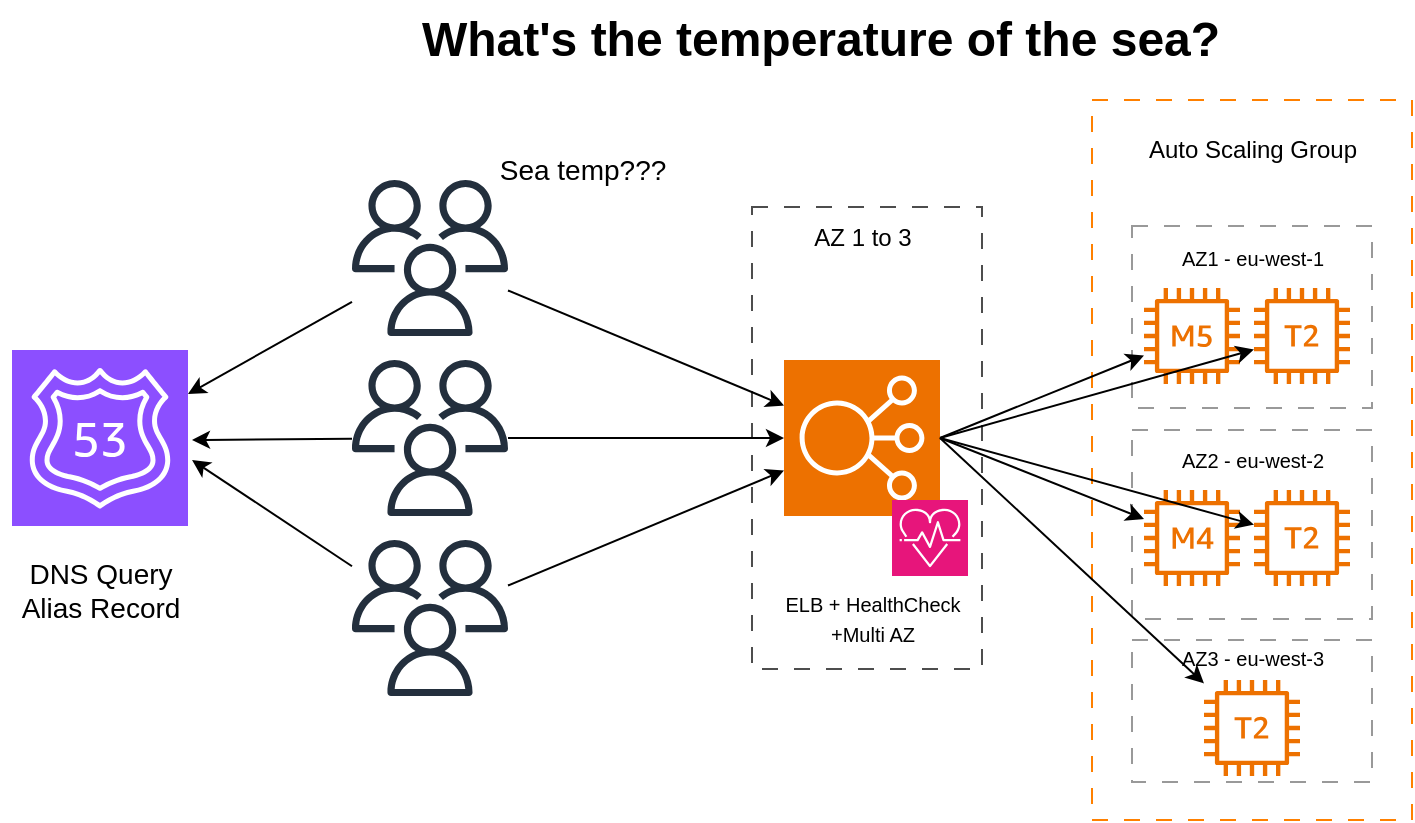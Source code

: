 <mxfile version="28.0.9">
  <diagram name="Page-1" id="4rvkuMBz8LCscHwJat69">
    <mxGraphModel dx="925" dy="545" grid="1" gridSize="10" guides="1" tooltips="1" connect="1" arrows="1" fold="1" page="1" pageScale="1" pageWidth="827" pageHeight="1169" math="0" shadow="0">
      <root>
        <mxCell id="0" />
        <mxCell id="1" parent="0" />
        <mxCell id="9LHsw5MiicVxculTZKlC-4" value="" style="sketch=0;outlineConnect=0;fontColor=#232F3E;gradientColor=none;fillColor=#232F3D;strokeColor=none;dashed=0;verticalLabelPosition=bottom;verticalAlign=top;align=center;html=1;fontSize=12;fontStyle=0;aspect=fixed;pointerEvents=1;shape=mxgraph.aws4.users;" parent="1" vertex="1">
          <mxGeometry x="180" y="250" width="78" height="78" as="geometry" />
        </mxCell>
        <mxCell id="9LHsw5MiicVxculTZKlC-5" value="" style="sketch=0;outlineConnect=0;fontColor=#232F3E;gradientColor=none;fillColor=#232F3D;strokeColor=none;dashed=0;verticalLabelPosition=bottom;verticalAlign=top;align=center;html=1;fontSize=12;fontStyle=0;aspect=fixed;pointerEvents=1;shape=mxgraph.aws4.users;" parent="1" vertex="1">
          <mxGeometry x="180" y="340" width="78" height="78" as="geometry" />
        </mxCell>
        <mxCell id="9LHsw5MiicVxculTZKlC-6" value="" style="sketch=0;outlineConnect=0;fontColor=#232F3E;gradientColor=none;fillColor=#232F3D;strokeColor=none;dashed=0;verticalLabelPosition=bottom;verticalAlign=top;align=center;html=1;fontSize=12;fontStyle=0;aspect=fixed;pointerEvents=1;shape=mxgraph.aws4.users;" parent="1" vertex="1">
          <mxGeometry x="180" y="430" width="78" height="78" as="geometry" />
        </mxCell>
        <mxCell id="9LHsw5MiicVxculTZKlC-7" value="&lt;font style=&quot;font-size: 24px;&quot;&gt;&lt;b style=&quot;&quot;&gt;What&#39;s the temperature of the sea?&lt;/b&gt;&lt;/font&gt;" style="text;html=1;align=center;verticalAlign=middle;resizable=0;points=[];autosize=1;strokeColor=none;fillColor=none;" parent="1" vertex="1">
          <mxGeometry x="204" y="160" width="420" height="40" as="geometry" />
        </mxCell>
        <mxCell id="9LHsw5MiicVxculTZKlC-9" value="&lt;font style=&quot;font-size: 14px;&quot;&gt;Sea temp???&lt;/font&gt;" style="text;html=1;align=center;verticalAlign=middle;resizable=0;points=[];autosize=1;strokeColor=none;fillColor=none;" parent="1" vertex="1">
          <mxGeometry x="240" y="230" width="110" height="30" as="geometry" />
        </mxCell>
        <mxCell id="9LHsw5MiicVxculTZKlC-12" value="" style="sketch=0;points=[[0,0,0],[0.25,0,0],[0.5,0,0],[0.75,0,0],[1,0,0],[0,1,0],[0.25,1,0],[0.5,1,0],[0.75,1,0],[1,1,0],[0,0.25,0],[0,0.5,0],[0,0.75,0],[1,0.25,0],[1,0.5,0],[1,0.75,0]];outlineConnect=0;fontColor=#232F3E;fillColor=#8C4FFF;strokeColor=#ffffff;dashed=0;verticalLabelPosition=bottom;verticalAlign=top;align=center;html=1;fontSize=12;fontStyle=0;aspect=fixed;shape=mxgraph.aws4.resourceIcon;resIcon=mxgraph.aws4.route_53;" parent="1" vertex="1">
          <mxGeometry x="10" y="335" width="88" height="88" as="geometry" />
        </mxCell>
        <mxCell id="1w9RkOxgZ2dXPinAUS5Z-1" value="" style="whiteSpace=wrap;html=1;fillColor=none;dashed=1;dashPattern=8 8;strokeColor=#4D4D4D;" vertex="1" parent="1">
          <mxGeometry x="380" y="263.5" width="115" height="231" as="geometry" />
        </mxCell>
        <mxCell id="1w9RkOxgZ2dXPinAUS5Z-2" value="AZ 1 to 3" style="text;html=1;align=center;verticalAlign=middle;resizable=0;points=[];autosize=1;strokeColor=none;fillColor=none;" vertex="1" parent="1">
          <mxGeometry x="400" y="263.5" width="70" height="30" as="geometry" />
        </mxCell>
        <mxCell id="1w9RkOxgZ2dXPinAUS5Z-3" value="" style="sketch=0;points=[[0,0,0],[0.25,0,0],[0.5,0,0],[0.75,0,0],[1,0,0],[0,1,0],[0.25,1,0],[0.5,1,0],[0.75,1,0],[1,1,0],[0,0.25,0],[0,0.5,0],[0,0.75,0],[1,0.25,0],[1,0.5,0],[1,0.75,0]];outlineConnect=0;fontColor=#232F3E;fillColor=#ED7100;strokeColor=#ffffff;dashed=0;verticalLabelPosition=bottom;verticalAlign=top;align=center;html=1;fontSize=12;fontStyle=0;aspect=fixed;shape=mxgraph.aws4.resourceIcon;resIcon=mxgraph.aws4.elastic_load_balancing;" vertex="1" parent="1">
          <mxGeometry x="396" y="340" width="78" height="78" as="geometry" />
        </mxCell>
        <mxCell id="1w9RkOxgZ2dXPinAUS5Z-4" value="&lt;font style=&quot;font-size: 10px;&quot;&gt;ELB + HealthCheck&lt;/font&gt;&lt;div&gt;&lt;font style=&quot;font-size: 10px;&quot;&gt;+Multi AZ&lt;/font&gt;&lt;/div&gt;" style="text;html=1;align=center;verticalAlign=middle;resizable=0;points=[];autosize=1;strokeColor=none;fillColor=none;convertToSvg=0;labelBorderColor=none;spacingBottom=0;container=0;flipV=1;" vertex="1" parent="1">
          <mxGeometry x="385" y="449" width="110" height="40" as="geometry" />
        </mxCell>
        <mxCell id="1w9RkOxgZ2dXPinAUS5Z-5" value="" style="sketch=0;points=[[0,0,0],[0.25,0,0],[0.5,0,0],[0.75,0,0],[1,0,0],[0,1,0],[0.25,1,0],[0.5,1,0],[0.75,1,0],[1,1,0],[0,0.25,0],[0,0.5,0],[0,0.75,0],[1,0.25,0],[1,0.5,0],[1,0.75,0]];points=[[0,0,0],[0.25,0,0],[0.5,0,0],[0.75,0,0],[1,0,0],[0,1,0],[0.25,1,0],[0.5,1,0],[0.75,1,0],[1,1,0],[0,0.25,0],[0,0.5,0],[0,0.75,0],[1,0.25,0],[1,0.5,0],[1,0.75,0]];outlineConnect=0;fontColor=#232F3E;fillColor=#E7157B;strokeColor=#ffffff;dashed=0;verticalLabelPosition=bottom;verticalAlign=top;align=center;html=1;fontSize=12;fontStyle=0;aspect=fixed;shape=mxgraph.aws4.resourceIcon;resIcon=mxgraph.aws4.personal_health_dashboard;" vertex="1" parent="1">
          <mxGeometry x="450" y="410" width="38" height="38" as="geometry" />
        </mxCell>
        <mxCell id="1w9RkOxgZ2dXPinAUS5Z-16" value="" style="whiteSpace=wrap;html=1;fillColor=none;dashed=1;dashPattern=8 8;strokeColor=#FF8000;" vertex="1" parent="1">
          <mxGeometry x="550" y="210" width="160" height="360" as="geometry" />
        </mxCell>
        <mxCell id="1w9RkOxgZ2dXPinAUS5Z-17" value="" style="whiteSpace=wrap;html=1;fillColor=none;dashed=1;dashPattern=8 8;strokeColor=#999999;" vertex="1" parent="1">
          <mxGeometry x="570" y="273" width="120" height="91" as="geometry" />
        </mxCell>
        <mxCell id="1w9RkOxgZ2dXPinAUS5Z-18" value="" style="whiteSpace=wrap;html=1;fillColor=none;dashed=1;dashPattern=8 8;strokeColor=#999999;" vertex="1" parent="1">
          <mxGeometry x="570" y="375" width="120" height="94.5" as="geometry" />
        </mxCell>
        <mxCell id="1w9RkOxgZ2dXPinAUS5Z-19" value="" style="whiteSpace=wrap;html=1;fillColor=none;dashed=1;dashPattern=8 8;strokeColor=#999999;" vertex="1" parent="1">
          <mxGeometry x="570" y="480" width="120" height="71" as="geometry" />
        </mxCell>
        <mxCell id="1w9RkOxgZ2dXPinAUS5Z-20" value="Auto Scaling Group" style="text;html=1;align=center;verticalAlign=middle;resizable=0;points=[];autosize=1;strokeColor=none;fillColor=none;" vertex="1" parent="1">
          <mxGeometry x="565" y="220" width="130" height="30" as="geometry" />
        </mxCell>
        <mxCell id="1w9RkOxgZ2dXPinAUS5Z-21" value="&lt;font style=&quot;font-size: 10px;&quot;&gt;AZ3 - eu-west-3&lt;/font&gt;" style="text;html=1;align=center;verticalAlign=middle;resizable=0;points=[];autosize=1;strokeColor=none;fillColor=none;" vertex="1" parent="1">
          <mxGeometry x="585" y="474" width="90" height="30" as="geometry" />
        </mxCell>
        <mxCell id="1w9RkOxgZ2dXPinAUS5Z-22" value="&lt;font style=&quot;font-size: 10px;&quot;&gt;AZ2 - eu-west-2&lt;/font&gt;" style="text;html=1;align=center;verticalAlign=middle;resizable=0;points=[];autosize=1;strokeColor=none;fillColor=none;" vertex="1" parent="1">
          <mxGeometry x="585" y="375" width="90" height="30" as="geometry" />
        </mxCell>
        <mxCell id="1w9RkOxgZ2dXPinAUS5Z-23" value="&lt;font style=&quot;font-size: 10px;&quot;&gt;AZ1 - eu-west-1&lt;/font&gt;" style="text;html=1;align=center;verticalAlign=middle;resizable=0;points=[];autosize=1;strokeColor=none;fillColor=none;" vertex="1" parent="1">
          <mxGeometry x="585" y="274" width="90" height="30" as="geometry" />
        </mxCell>
        <mxCell id="1w9RkOxgZ2dXPinAUS5Z-24" value="" style="sketch=0;outlineConnect=0;fontColor=#232F3E;gradientColor=none;fillColor=#ED7100;strokeColor=none;dashed=0;verticalLabelPosition=bottom;verticalAlign=top;align=center;html=1;fontSize=12;fontStyle=0;aspect=fixed;pointerEvents=1;shape=mxgraph.aws4.t2_instance;" vertex="1" parent="1">
          <mxGeometry x="606" y="500" width="48" height="48" as="geometry" />
        </mxCell>
        <mxCell id="1w9RkOxgZ2dXPinAUS5Z-25" value="" style="sketch=0;outlineConnect=0;fontColor=#232F3E;gradientColor=none;fillColor=#ED7100;strokeColor=none;dashed=0;verticalLabelPosition=bottom;verticalAlign=top;align=center;html=1;fontSize=12;fontStyle=0;aspect=fixed;pointerEvents=1;shape=mxgraph.aws4.m4_instance;" vertex="1" parent="1">
          <mxGeometry x="576" y="405" width="48" height="48" as="geometry" />
        </mxCell>
        <mxCell id="1w9RkOxgZ2dXPinAUS5Z-26" value="" style="sketch=0;outlineConnect=0;fontColor=#232F3E;gradientColor=none;fillColor=#ED7100;strokeColor=none;dashed=0;verticalLabelPosition=bottom;verticalAlign=top;align=center;html=1;fontSize=12;fontStyle=0;aspect=fixed;pointerEvents=1;shape=mxgraph.aws4.t2_instance;" vertex="1" parent="1">
          <mxGeometry x="631" y="304" width="48" height="48" as="geometry" />
        </mxCell>
        <mxCell id="1w9RkOxgZ2dXPinAUS5Z-27" value="" style="sketch=0;outlineConnect=0;fontColor=#232F3E;gradientColor=none;fillColor=#ED7100;strokeColor=none;dashed=0;verticalLabelPosition=bottom;verticalAlign=top;align=center;html=1;fontSize=12;fontStyle=0;aspect=fixed;pointerEvents=1;shape=mxgraph.aws4.t2_instance;" vertex="1" parent="1">
          <mxGeometry x="631" y="405" width="48" height="48" as="geometry" />
        </mxCell>
        <mxCell id="1w9RkOxgZ2dXPinAUS5Z-34" value="" style="edgeStyle=none;orthogonalLoop=1;jettySize=auto;html=1;rounded=0;" edge="1" parent="1" source="9LHsw5MiicVxculTZKlC-4" target="1w9RkOxgZ2dXPinAUS5Z-3">
          <mxGeometry width="100" relative="1" as="geometry">
            <mxPoint x="270" y="288.58" as="sourcePoint" />
            <mxPoint x="370" y="288.58" as="targetPoint" />
            <Array as="points" />
          </mxGeometry>
        </mxCell>
        <mxCell id="1w9RkOxgZ2dXPinAUS5Z-35" value="" style="edgeStyle=none;orthogonalLoop=1;jettySize=auto;html=1;rounded=0;" edge="1" parent="1" source="9LHsw5MiicVxculTZKlC-6" target="1w9RkOxgZ2dXPinAUS5Z-3">
          <mxGeometry width="100" relative="1" as="geometry">
            <mxPoint x="270" y="474" as="sourcePoint" />
            <mxPoint x="370" y="474" as="targetPoint" />
            <Array as="points" />
          </mxGeometry>
        </mxCell>
        <mxCell id="1w9RkOxgZ2dXPinAUS5Z-36" value="" style="edgeStyle=none;orthogonalLoop=1;jettySize=auto;html=1;rounded=0;entryX=0;entryY=0.5;entryDx=0;entryDy=0;entryPerimeter=0;" edge="1" parent="1" source="9LHsw5MiicVxculTZKlC-5" target="1w9RkOxgZ2dXPinAUS5Z-3">
          <mxGeometry width="100" relative="1" as="geometry">
            <mxPoint x="270" y="378.58" as="sourcePoint" />
            <mxPoint x="370" y="378.58" as="targetPoint" />
            <Array as="points" />
          </mxGeometry>
        </mxCell>
        <mxCell id="1w9RkOxgZ2dXPinAUS5Z-37" value="&lt;span style=&quot;color: rgba(0, 0, 0, 0); font-family: monospace; font-size: 0px; text-align: start; background-color: rgb(236, 236, 236);&quot;&gt;%3CmxGraphModel%3E%3Croot%3E%3CmxCell%20id%3D%220%22%2F%3E%3CmxCell%20id%3D%221%22%20parent%3D%220%22%2F%3E%3CmxCell%20id%3D%222%22%20value%3D%22%22%20style%3D%22sketch%3D0%3BoutlineConnect%3D0%3BfontColor%3D%23232F3E%3BgradientColor%3Dnone%3BfillColor%3D%23ED7100%3BstrokeColor%3Dnone%3Bdashed%3D0%3BverticalLabelPosition%3Dbottom%3BverticalAlign%3Dtop%3Balign%3Dcenter%3Bhtml%3D1%3BfontSize%3D12%3BfontStyle%3D0%3Baspect%3Dfixed%3BpointerEvents%3D1%3Bshape%3Dmxgraph.aws4.t2_instance%3B%22%20vertex%3D%221%22%20parent%3D%221%22%3E%3CmxGeometry%20x%3D%22631%22%20y%3D%22304%22%20width%3D%2248%22%20height%3D%2248%22%20as%3D%22geometry%22%2F%3E%3C%2FmxCell%3E%3C%2Froot%3E%3C%2FmxGraphModel%3E&lt;/span&gt;&lt;span style=&quot;color: rgba(0, 0, 0, 0); font-family: monospace; font-size: 0px; text-align: start; background-color: rgb(236, 236, 236);&quot;&gt;%3CmxGraphModel%3E%3Croot%3E%3CmxCell%20id%3D%220%22%2F%3E%3CmxCell%20id%3D%221%22%20parent%3D%220%22%2F%3E%3CmxCell%20id%3D%222%22%20value%3D%22%22%20style%3D%22sketch%3D0%3BoutlineConnect%3D0%3BfontColor%3D%23232F3E%3BgradientColor%3Dnone%3BfillColor%3D%23ED7100%3BstrokeColor%3Dnone%3Bdashed%3D0%3BverticalLabelPosition%3Dbottom%3BverticalAlign%3Dtop%3Balign%3Dcenter%3Bhtml%3D1%3BfontSize%3D12%3BfontStyle%3D0%3Baspect%3Dfixed%3BpointerEvents%3D1%3Bshape%3Dmxgraph.aws4.t2_instance%3B%22%20vertex%3D%221%22%20parent%3D%221%22%3E%3CmxGeometry%20x%3D%22631%22%20y%3D%22304%22%20width%3D%2248%22%20height%3D%2248%22%20as%3D%22geometry%22%2F%3E%3C%2FmxCell%3E%3C%2Froot%3E%3C%2FmxGraphModel%3E&lt;/span&gt;" style="edgeStyle=none;orthogonalLoop=1;jettySize=auto;html=1;rounded=0;" edge="1" parent="1" source="9LHsw5MiicVxculTZKlC-5">
          <mxGeometry width="100" relative="1" as="geometry">
            <mxPoint x="20" y="270" as="sourcePoint" />
            <mxPoint x="100" y="380" as="targetPoint" />
            <Array as="points" />
          </mxGeometry>
        </mxCell>
        <mxCell id="1w9RkOxgZ2dXPinAUS5Z-38" value="&lt;span style=&quot;color: rgba(0, 0, 0, 0); font-family: monospace; font-size: 0px; text-align: start; background-color: rgb(236, 236, 236);&quot;&gt;%3CmxGraphModel%3E%3Croot%3E%3CmxCell%20id%3D%220%22%2F%3E%3CmxCell%20id%3D%221%22%20parent%3D%220%22%2F%3E%3CmxCell%20id%3D%222%22%20value%3D%22%22%20style%3D%22sketch%3D0%3BoutlineConnect%3D0%3BfontColor%3D%23232F3E%3BgradientColor%3Dnone%3BfillColor%3D%23ED7100%3BstrokeColor%3Dnone%3Bdashed%3D0%3BverticalLabelPosition%3Dbottom%3BverticalAlign%3Dtop%3Balign%3Dcenter%3Bhtml%3D1%3BfontSize%3D12%3BfontStyle%3D0%3Baspect%3Dfixed%3BpointerEvents%3D1%3Bshape%3Dmxgraph.aws4.t2_instance%3B%22%20vertex%3D%221%22%20parent%3D%221%22%3E%3CmxGeometry%20x%3D%22631%22%20y%3D%22304%22%20width%3D%2248%22%20height%3D%2248%22%20as%3D%22geometry%22%2F%3E%3C%2FmxCell%3E%3C%2Froot%3E%3C%2FmxGraphModel%3E&lt;/span&gt;&lt;span style=&quot;color: rgba(0, 0, 0, 0); font-family: monospace; font-size: 0px; text-align: start; background-color: rgb(236, 236, 236);&quot;&gt;%3CmxGraphModel%3E%3Croot%3E%3CmxCell%20id%3D%220%22%2F%3E%3CmxCell%20id%3D%221%22%20parent%3D%220%22%2F%3E%3CmxCell%20id%3D%222%22%20value%3D%22%22%20style%3D%22sketch%3D0%3BoutlineConnect%3D0%3BfontColor%3D%23232F3E%3BgradientColor%3Dnone%3BfillColor%3D%23ED7100%3BstrokeColor%3Dnone%3Bdashed%3D0%3BverticalLabelPosition%3Dbottom%3BverticalAlign%3Dtop%3Balign%3Dcenter%3Bhtml%3D1%3BfontSize%3D12%3BfontStyle%3D0%3Baspect%3Dfixed%3BpointerEvents%3D1%3Bshape%3Dmxgraph.aws4.t2_instance%3B%22%20vertex%3D%221%22%20parent%3D%221%22%3E%3CmxGeometry%20x%3D%22631%22%20y%3D%22304%22%20width%3D%2248%22%20height%3D%2248%22%20as%3D%22geometry%22%2F%3E%3C%2FmxCell%3E%3C%2Froot%3E%3C%2FmxGraphModel%3E&lt;/span&gt;" style="edgeStyle=none;orthogonalLoop=1;jettySize=auto;html=1;rounded=0;entryX=1;entryY=0.25;entryDx=0;entryDy=0;entryPerimeter=0;" edge="1" parent="1" source="9LHsw5MiicVxculTZKlC-4" target="9LHsw5MiicVxculTZKlC-12">
          <mxGeometry width="100" relative="1" as="geometry">
            <mxPoint x="70" y="250" as="sourcePoint" />
            <mxPoint x="170" y="250" as="targetPoint" />
            <Array as="points" />
          </mxGeometry>
        </mxCell>
        <mxCell id="1w9RkOxgZ2dXPinAUS5Z-39" value="&lt;span style=&quot;color: rgba(0, 0, 0, 0); font-family: monospace; font-size: 0px; text-align: start; background-color: rgb(236, 236, 236);&quot;&gt;%3CmxGraphModel%3E%3Croot%3E%3CmxCell%20id%3D%220%22%2F%3E%3CmxCell%20id%3D%221%22%20parent%3D%220%22%2F%3E%3CmxCell%20id%3D%222%22%20value%3D%22%22%20style%3D%22sketch%3D0%3BoutlineConnect%3D0%3BfontColor%3D%23232F3E%3BgradientColor%3Dnone%3BfillColor%3D%23ED7100%3BstrokeColor%3Dnone%3Bdashed%3D0%3BverticalLabelPosition%3Dbottom%3BverticalAlign%3Dtop%3Balign%3Dcenter%3Bhtml%3D1%3BfontSize%3D12%3BfontStyle%3D0%3Baspect%3Dfixed%3BpointerEvents%3D1%3Bshape%3Dmxgraph.aws4.t2_instance%3B%22%20vertex%3D%221%22%20parent%3D%221%22%3E%3CmxGeometry%20x%3D%22631%22%20y%3D%22304%22%20width%3D%2248%22%20height%3D%2248%22%20as%3D%22geometry%22%2F%3E%3C%2FmxCell%3E%3C%2Froot%3E%3C%2FmxGraphModel%3E&lt;/span&gt;&lt;span style=&quot;color: rgba(0, 0, 0, 0); font-family: monospace; font-size: 0px; text-align: start; background-color: rgb(236, 236, 236);&quot;&gt;%3CmxGraphModel%3E%3Croot%3E%3CmxCell%20id%3D%220%22%2F%3E%3CmxCell%20id%3D%221%22%20parent%3D%220%22%2F%3E%3CmxCell%20id%3D%222%22%20value%3D%22%22%20style%3D%22sketch%3D0%3BoutlineConnect%3D0%3BfontColor%3D%23232F3E%3BgradientColor%3Dnone%3BfillColor%3D%23ED7100%3BstrokeColor%3Dnone%3Bdashed%3D0%3BverticalLabelPosition%3Dbottom%3BverticalAlign%3Dtop%3Balign%3Dcenter%3Bhtml%3D1%3BfontSize%3D12%3BfontStyle%3D0%3Baspect%3Dfixed%3BpointerEvents%3D1%3Bshape%3Dmxgraph.aws4.t2_instance%3B%22%20vertex%3D%221%22%20parent%3D%221%22%3E%3CmxGeometry%20x%3D%22631%22%20y%3D%22304%22%20width%3D%2248%22%20height%3D%2248%22%20as%3D%22geometry%22%2F%3E%3C%2FmxCell%3E%3C%2Froot%3E%3C%2FmxGraphModel%3E&lt;/span&gt;" style="edgeStyle=none;orthogonalLoop=1;jettySize=auto;html=1;rounded=0;entryX=1.023;entryY=0.625;entryDx=0;entryDy=0;entryPerimeter=0;" edge="1" parent="1" source="9LHsw5MiicVxculTZKlC-6" target="9LHsw5MiicVxculTZKlC-12">
          <mxGeometry width="100" relative="1" as="geometry">
            <mxPoint x="170" y="470" as="sourcePoint" />
            <mxPoint x="150" y="488.58" as="targetPoint" />
            <Array as="points" />
          </mxGeometry>
        </mxCell>
        <mxCell id="1w9RkOxgZ2dXPinAUS5Z-40" value="" style="edgeStyle=none;orthogonalLoop=1;jettySize=auto;html=1;rounded=0;exitX=1;exitY=0.5;exitDx=0;exitDy=0;exitPerimeter=0;" edge="1" parent="1" source="1w9RkOxgZ2dXPinAUS5Z-3" target="1w9RkOxgZ2dXPinAUS5Z-24">
          <mxGeometry width="100" relative="1" as="geometry">
            <mxPoint x="414" y="530" as="sourcePoint" />
            <mxPoint x="500" y="603.491" as="targetPoint" />
            <Array as="points" />
          </mxGeometry>
        </mxCell>
        <mxCell id="1w9RkOxgZ2dXPinAUS5Z-41" value="" style="sketch=0;outlineConnect=0;fontColor=#232F3E;gradientColor=none;fillColor=#ED7100;strokeColor=none;dashed=0;verticalLabelPosition=bottom;verticalAlign=top;align=center;html=1;fontSize=12;fontStyle=0;aspect=fixed;pointerEvents=1;shape=mxgraph.aws4.m5_instance;" vertex="1" parent="1">
          <mxGeometry x="576" y="304" width="48" height="48" as="geometry" />
        </mxCell>
        <mxCell id="1w9RkOxgZ2dXPinAUS5Z-42" value="" style="edgeStyle=none;orthogonalLoop=1;jettySize=auto;html=1;rounded=0;exitX=1;exitY=0.5;exitDx=0;exitDy=0;exitPerimeter=0;" edge="1" parent="1" source="1w9RkOxgZ2dXPinAUS5Z-3" target="1w9RkOxgZ2dXPinAUS5Z-26">
          <mxGeometry width="100" relative="1" as="geometry">
            <mxPoint x="440" y="598" as="sourcePoint" />
            <mxPoint x="594" y="540" as="targetPoint" />
            <Array as="points" />
          </mxGeometry>
        </mxCell>
        <mxCell id="1w9RkOxgZ2dXPinAUS5Z-43" value="" style="edgeStyle=none;orthogonalLoop=1;jettySize=auto;html=1;rounded=0;exitX=1;exitY=0.5;exitDx=0;exitDy=0;exitPerimeter=0;" edge="1" parent="1" source="1w9RkOxgZ2dXPinAUS5Z-3" target="1w9RkOxgZ2dXPinAUS5Z-25">
          <mxGeometry width="100" relative="1" as="geometry">
            <mxPoint x="460" y="618" as="sourcePoint" />
            <mxPoint x="614" y="560" as="targetPoint" />
            <Array as="points" />
          </mxGeometry>
        </mxCell>
        <mxCell id="1w9RkOxgZ2dXPinAUS5Z-44" value="" style="edgeStyle=none;orthogonalLoop=1;jettySize=auto;html=1;rounded=0;exitX=1;exitY=0.5;exitDx=0;exitDy=0;exitPerimeter=0;" edge="1" parent="1" source="1w9RkOxgZ2dXPinAUS5Z-3" target="1w9RkOxgZ2dXPinAUS5Z-27">
          <mxGeometry width="100" relative="1" as="geometry">
            <mxPoint x="520" y="380" as="sourcePoint" />
            <mxPoint x="674" y="590" as="targetPoint" />
            <Array as="points" />
          </mxGeometry>
        </mxCell>
        <mxCell id="1w9RkOxgZ2dXPinAUS5Z-46" value="" style="edgeStyle=none;orthogonalLoop=1;jettySize=auto;html=1;rounded=0;exitX=1;exitY=0.5;exitDx=0;exitDy=0;exitPerimeter=0;" edge="1" parent="1" source="1w9RkOxgZ2dXPinAUS5Z-3" target="1w9RkOxgZ2dXPinAUS5Z-41">
          <mxGeometry width="100" relative="1" as="geometry">
            <mxPoint x="480" y="380" as="sourcePoint" />
            <mxPoint x="714" y="610" as="targetPoint" />
            <Array as="points" />
          </mxGeometry>
        </mxCell>
        <mxCell id="1w9RkOxgZ2dXPinAUS5Z-48" value="&lt;font style=&quot;font-size: 14px;&quot;&gt;DNS Query&lt;/font&gt;&lt;div&gt;&lt;font style=&quot;font-size: 14px;&quot;&gt;Alias Record&lt;/font&gt;&lt;/div&gt;" style="text;html=1;align=center;verticalAlign=middle;resizable=0;points=[];autosize=1;strokeColor=none;fillColor=none;" vertex="1" parent="1">
          <mxGeometry x="4" y="429.5" width="100" height="50" as="geometry" />
        </mxCell>
      </root>
    </mxGraphModel>
  </diagram>
</mxfile>
